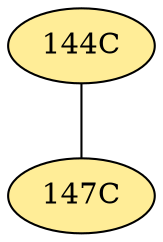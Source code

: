 // The Round Table
graph {
	"144C" [fillcolor="#FFED97" style=radial]
	"147C" [fillcolor="#FFED97" style=radial]
	"144C" -- "147C" [penwidth=1]
}
